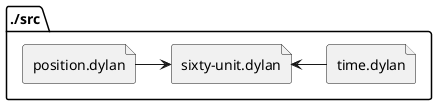 @startuml

folder "./src" {
  file "sixty-unit.dylan" as sixty
  file "time.dylan" as time
  file "position.dylan" as position
}

sixty <- time
position -> sixty

@enduml